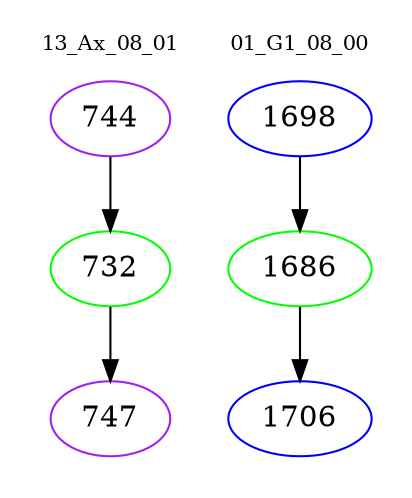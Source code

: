 digraph{
subgraph cluster_0 {
color = white
label = "13_Ax_08_01";
fontsize=10;
T0_744 [label="744", color="purple"]
T0_744 -> T0_732 [color="black"]
T0_732 [label="732", color="green"]
T0_732 -> T0_747 [color="black"]
T0_747 [label="747", color="purple"]
}
subgraph cluster_1 {
color = white
label = "01_G1_08_00";
fontsize=10;
T1_1698 [label="1698", color="blue"]
T1_1698 -> T1_1686 [color="black"]
T1_1686 [label="1686", color="green"]
T1_1686 -> T1_1706 [color="black"]
T1_1706 [label="1706", color="blue"]
}
}
